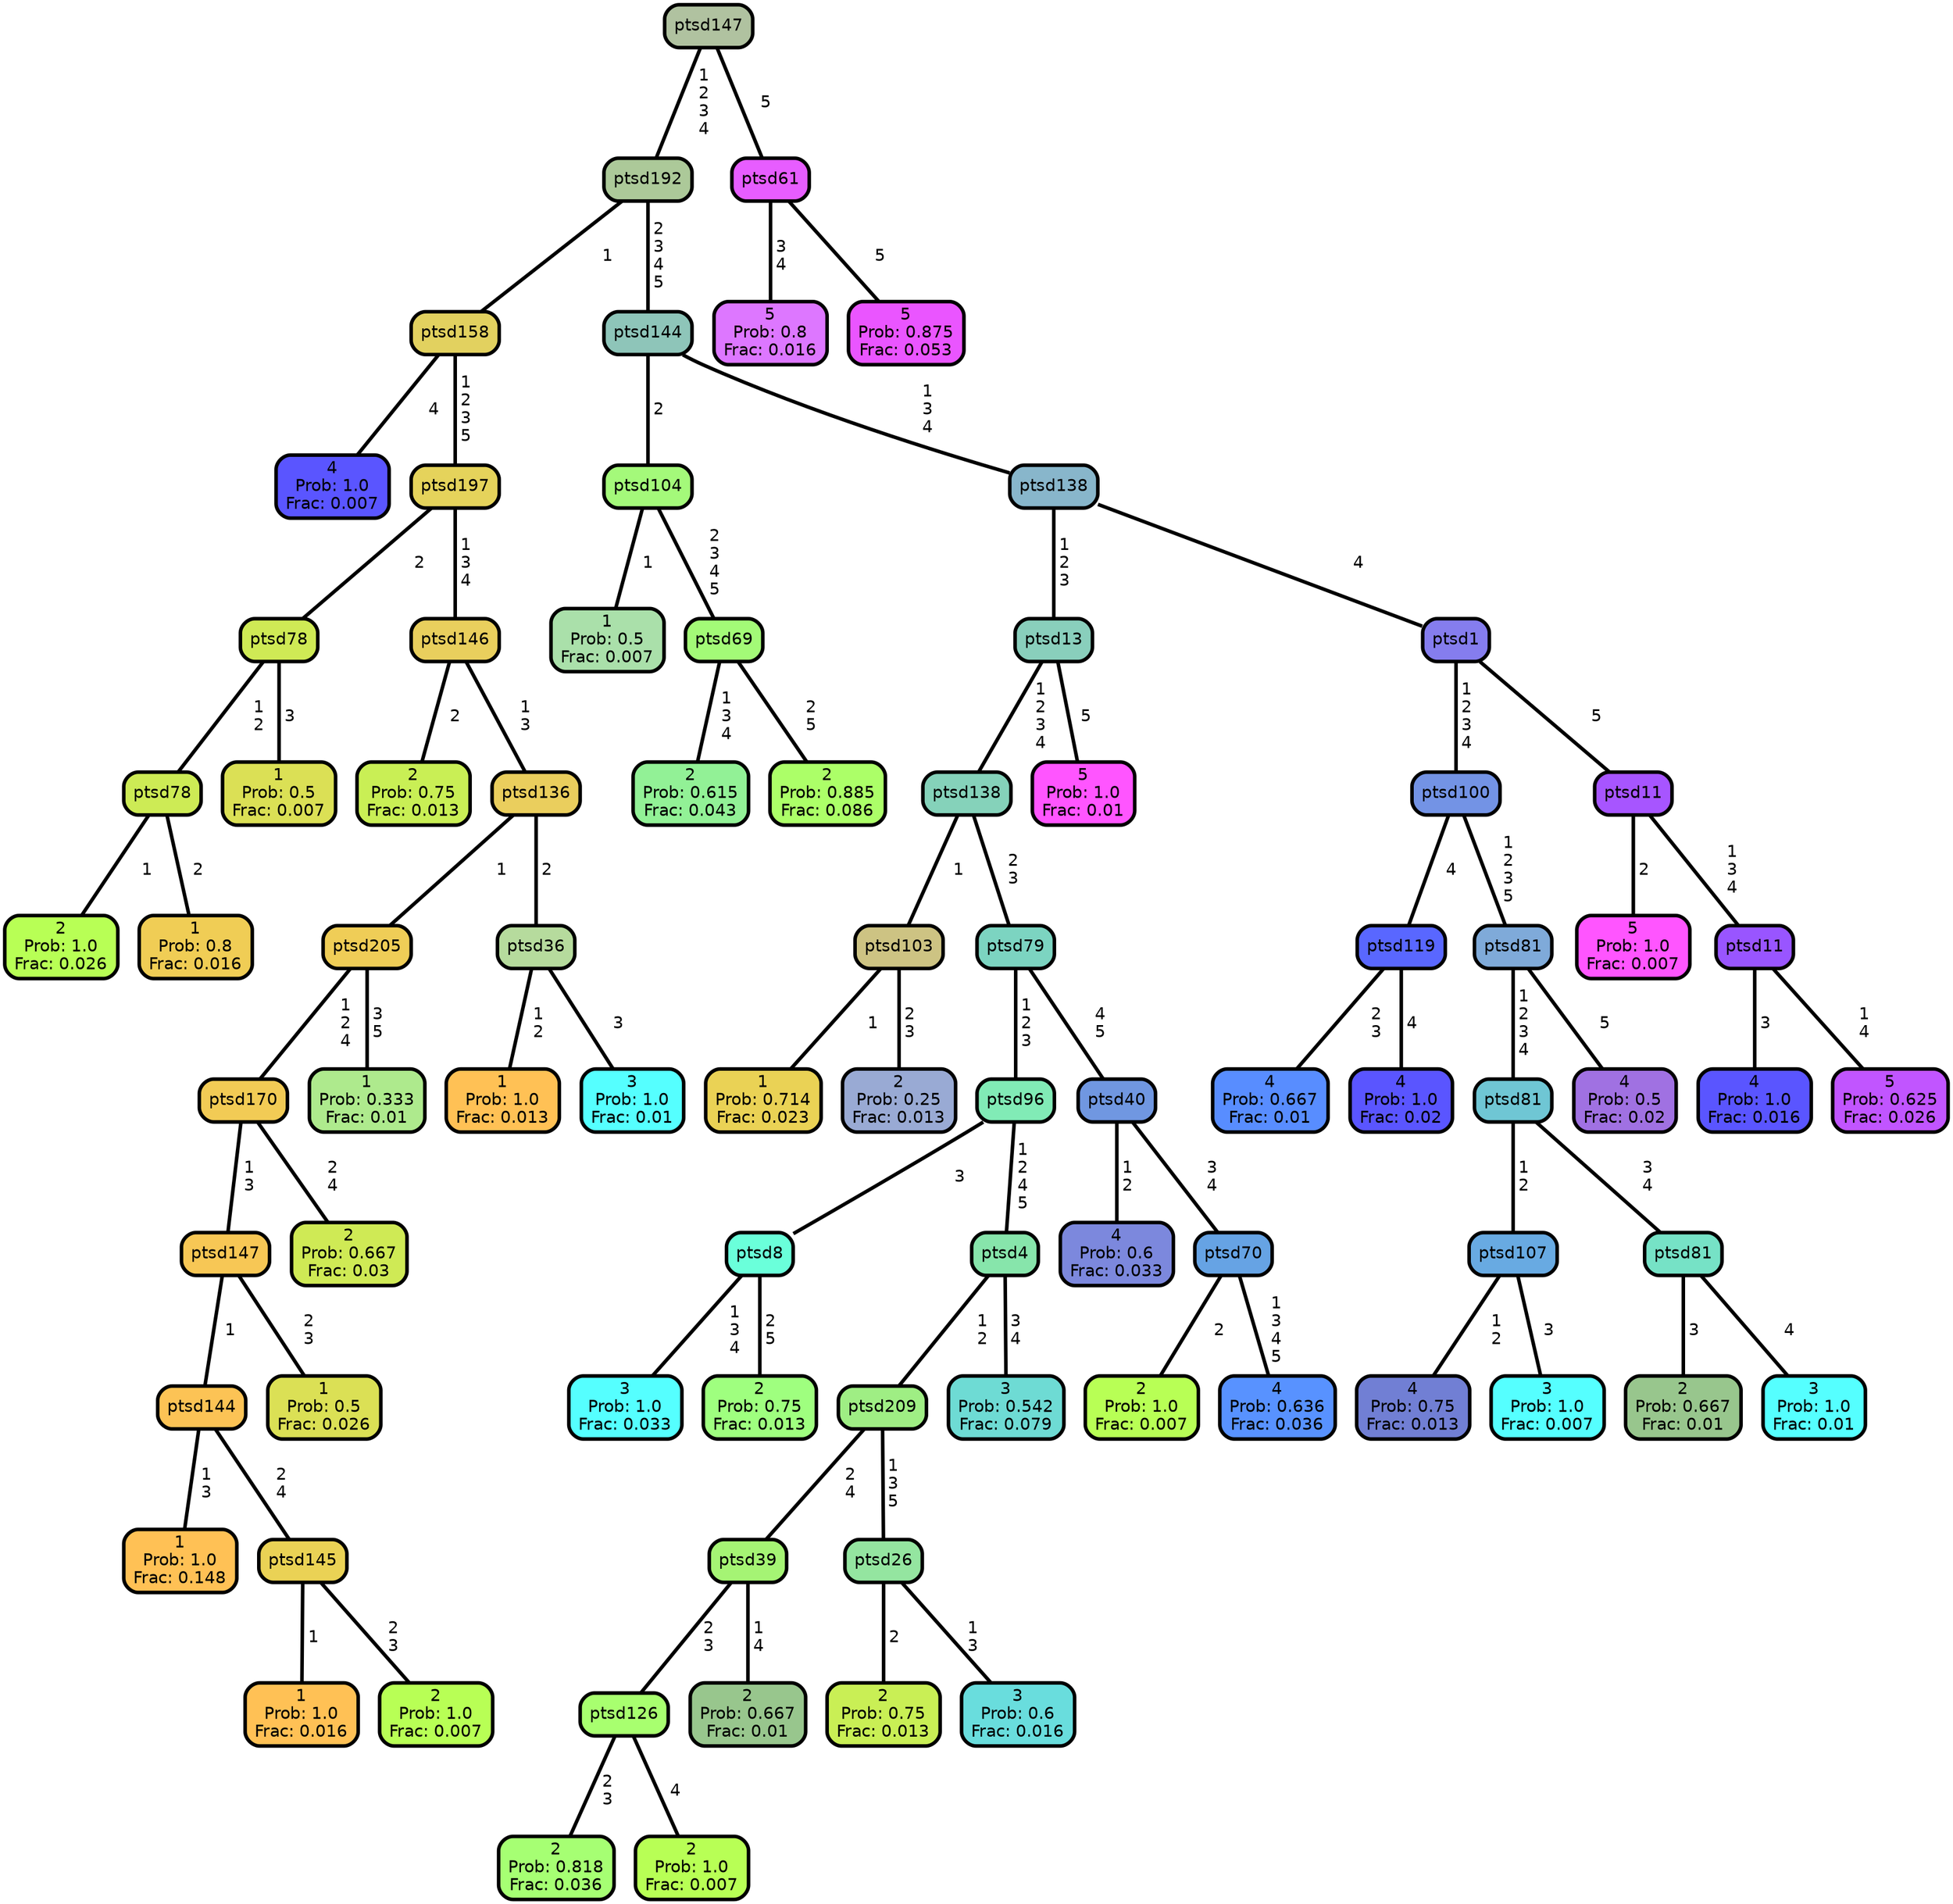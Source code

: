 graph Tree {
node [shape=box, style="filled, rounded",color="black",penwidth="3",fontcolor="black",                 fontname=helvetica] ;
graph [ranksep="0 equally", splines=straight,                 bgcolor=transparent, dpi=200] ;
edge [fontname=helvetica, color=black] ;
0 [label="4
Prob: 1.0
Frac: 0.007", fillcolor="#5a55ff"] ;
1 [label="ptsd158", fillcolor="#e2d15f"] ;
2 [label="2
Prob: 1.0
Frac: 0.026", fillcolor="#b8ff55"] ;
3 [label="ptsd78", fillcolor="#cdeb55"] ;
4 [label="1
Prob: 0.8
Frac: 0.016", fillcolor="#f0cd55"] ;
5 [label="ptsd78", fillcolor="#cfea55"] ;
6 [label="1
Prob: 0.5
Frac: 0.007", fillcolor="#dbe055"] ;
7 [label="ptsd197", fillcolor="#e5d35b"] ;
8 [label="2
Prob: 0.75
Frac: 0.013", fillcolor="#c9ef55"] ;
9 [label="ptsd146", fillcolor="#e9cf5d"] ;
10 [label="1
Prob: 1.0
Frac: 0.148", fillcolor="#ffc155"] ;
11 [label="ptsd144", fillcolor="#fcc355"] ;
12 [label="1
Prob: 1.0
Frac: 0.016", fillcolor="#ffc155"] ;
13 [label="ptsd145", fillcolor="#ead255"] ;
14 [label="2
Prob: 1.0
Frac: 0.007", fillcolor="#b8ff55"] ;
15 [label="ptsd147", fillcolor="#f7c755"] ;
16 [label="1
Prob: 0.5
Frac: 0.026", fillcolor="#dbe055"] ;
17 [label="ptsd170", fillcolor="#f2cb55"] ;
18 [label="2
Prob: 0.667
Frac: 0.03", fillcolor="#cfea55"] ;
19 [label="ptsd205", fillcolor="#efcd57"] ;
20 [label="1
Prob: 0.333
Frac: 0.01", fillcolor="#aeea8d"] ;
21 [label="ptsd136", fillcolor="#eace5d"] ;
22 [label="1
Prob: 1.0
Frac: 0.013", fillcolor="#ffc155"] ;
23 [label="ptsd36", fillcolor="#b6db9d"] ;
24 [label="3
Prob: 1.0
Frac: 0.01", fillcolor="#55ffff"] ;
25 [label="ptsd192", fillcolor="#acc999"] ;
26 [label="1
Prob: 0.5
Frac: 0.007", fillcolor="#aae0aa"] ;
27 [label="ptsd104", fillcolor="#a4f97a"] ;
28 [label="2
Prob: 0.615
Frac: 0.043", fillcolor="#92f196"] ;
29 [label="ptsd69", fillcolor="#a3fa77"] ;
30 [label="2
Prob: 0.885
Frac: 0.086", fillcolor="#acff68"] ;
31 [label="ptsd144", fillcolor="#8ec5b9"] ;
32 [label="1
Prob: 0.714
Frac: 0.023", fillcolor="#ead255"] ;
33 [label="ptsd103", fillcolor="#cdc383"] ;
34 [label="2
Prob: 0.25
Frac: 0.013", fillcolor="#99aad4"] ;
35 [label="ptsd138", fillcolor="#85d2ba"] ;
36 [label="3
Prob: 1.0
Frac: 0.033", fillcolor="#55ffff"] ;
37 [label="ptsd8", fillcolor="#6affda"] ;
38 [label="2
Prob: 0.75
Frac: 0.013", fillcolor="#9fff7f"] ;
39 [label="ptsd96", fillcolor="#81ebb6"] ;
40 [label="2
Prob: 0.818
Frac: 0.036", fillcolor="#a6ff73"] ;
41 [label="ptsd126", fillcolor="#a8ff6f"] ;
42 [label="2
Prob: 1.0
Frac: 0.007", fillcolor="#b8ff55"] ;
43 [label="ptsd39", fillcolor="#a5f474"] ;
44 [label="2
Prob: 0.667
Frac: 0.01", fillcolor="#98c68d"] ;
45 [label="ptsd209", fillcolor="#9fee84"] ;
46 [label="2
Prob: 0.75
Frac: 0.013", fillcolor="#c9ef55"] ;
47 [label="ptsd26", fillcolor="#94e5a0"] ;
48 [label="3
Prob: 0.6
Frac: 0.016", fillcolor="#69dddd"] ;
49 [label="ptsd4", fillcolor="#87e5ab"] ;
50 [label="3
Prob: 0.542
Frac: 0.079", fillcolor="#6edbd4"] ;
51 [label="ptsd79", fillcolor="#7cd4c1"] ;
52 [label="4
Prob: 0.6
Frac: 0.033", fillcolor="#7c88dd"] ;
53 [label="ptsd40", fillcolor="#7097e1"] ;
54 [label="2
Prob: 1.0
Frac: 0.007", fillcolor="#b8ff55"] ;
55 [label="ptsd70", fillcolor="#66a3e4"] ;
56 [label="4
Prob: 0.636
Frac: 0.036", fillcolor="#5892ff"] ;
57 [label="ptsd13", fillcolor="#89cfbc"] ;
58 [label="5
Prob: 1.0
Frac: 0.01", fillcolor="#ff55ff"] ;
59 [label="ptsd138", fillcolor="#88b6cb"] ;
60 [label="4
Prob: 0.667
Frac: 0.01", fillcolor="#588dff"] ;
61 [label="ptsd119", fillcolor="#5967ff"] ;
62 [label="4
Prob: 1.0
Frac: 0.02", fillcolor="#5a55ff"] ;
63 [label="ptsd100", fillcolor="#7393e5"] ;
64 [label="4
Prob: 0.75
Frac: 0.013", fillcolor="#717fd4"] ;
65 [label="ptsd107", fillcolor="#68aae2"] ;
66 [label="3
Prob: 1.0
Frac: 0.007", fillcolor="#55ffff"] ;
67 [label="ptsd81", fillcolor="#6fc6d4"] ;
68 [label="2
Prob: 0.667
Frac: 0.01", fillcolor="#98c68d"] ;
69 [label="ptsd81", fillcolor="#76e2c6"] ;
70 [label="3
Prob: 1.0
Frac: 0.01", fillcolor="#55ffff"] ;
71 [label="ptsd81", fillcolor="#7faad9"] ;
72 [label="4
Prob: 0.5
Frac: 0.02", fillcolor="#a071e2"] ;
73 [label="ptsd1", fillcolor="#857dee"] ;
74 [label="5
Prob: 1.0
Frac: 0.007", fillcolor="#ff55ff"] ;
75 [label="ptsd11", fillcolor="#a755ff"] ;
76 [label="4
Prob: 1.0
Frac: 0.016", fillcolor="#5a55ff"] ;
77 [label="ptsd11", fillcolor="#9955ff"] ;
78 [label="5
Prob: 0.625
Frac: 0.026", fillcolor="#c155ff"] ;
79 [label="ptsd147", fillcolor="#b0c2a0"] ;
80 [label="5
Prob: 0.8
Frac: 0.016", fillcolor="#dd77ff"] ;
81 [label="ptsd61", fillcolor="#e75dff"] ;
82 [label="5
Prob: 0.875
Frac: 0.053", fillcolor="#ea55ff"] ;
1 -- 0 [label=" 4",penwidth=3] ;
1 -- 7 [label=" 1\n 2\n 3\n 5",penwidth=3] ;
3 -- 2 [label=" 1",penwidth=3] ;
3 -- 4 [label=" 2",penwidth=3] ;
5 -- 3 [label=" 1\n 2",penwidth=3] ;
5 -- 6 [label=" 3",penwidth=3] ;
7 -- 5 [label=" 2",penwidth=3] ;
7 -- 9 [label=" 1\n 3\n 4",penwidth=3] ;
9 -- 8 [label=" 2",penwidth=3] ;
9 -- 21 [label=" 1\n 3",penwidth=3] ;
11 -- 10 [label=" 1\n 3",penwidth=3] ;
11 -- 13 [label=" 2\n 4",penwidth=3] ;
13 -- 12 [label=" 1",penwidth=3] ;
13 -- 14 [label=" 2\n 3",penwidth=3] ;
15 -- 11 [label=" 1",penwidth=3] ;
15 -- 16 [label=" 2\n 3",penwidth=3] ;
17 -- 15 [label=" 1\n 3",penwidth=3] ;
17 -- 18 [label=" 2\n 4",penwidth=3] ;
19 -- 17 [label=" 1\n 2\n 4",penwidth=3] ;
19 -- 20 [label=" 3\n 5",penwidth=3] ;
21 -- 19 [label=" 1",penwidth=3] ;
21 -- 23 [label=" 2",penwidth=3] ;
23 -- 22 [label=" 1\n 2",penwidth=3] ;
23 -- 24 [label=" 3",penwidth=3] ;
25 -- 1 [label=" 1",penwidth=3] ;
25 -- 31 [label=" 2\n 3\n 4\n 5",penwidth=3] ;
27 -- 26 [label=" 1",penwidth=3] ;
27 -- 29 [label=" 2\n 3\n 4\n 5",penwidth=3] ;
29 -- 28 [label=" 1\n 3\n 4",penwidth=3] ;
29 -- 30 [label=" 2\n 5",penwidth=3] ;
31 -- 27 [label=" 2",penwidth=3] ;
31 -- 59 [label=" 1\n 3\n 4",penwidth=3] ;
33 -- 32 [label=" 1",penwidth=3] ;
33 -- 34 [label=" 2\n 3",penwidth=3] ;
35 -- 33 [label=" 1",penwidth=3] ;
35 -- 51 [label=" 2\n 3",penwidth=3] ;
37 -- 36 [label=" 1\n 3\n 4",penwidth=3] ;
37 -- 38 [label=" 2\n 5",penwidth=3] ;
39 -- 37 [label=" 3",penwidth=3] ;
39 -- 49 [label=" 1\n 2\n 4\n 5",penwidth=3] ;
41 -- 40 [label=" 2\n 3",penwidth=3] ;
41 -- 42 [label=" 4",penwidth=3] ;
43 -- 41 [label=" 2\n 3",penwidth=3] ;
43 -- 44 [label=" 1\n 4",penwidth=3] ;
45 -- 43 [label=" 2\n 4",penwidth=3] ;
45 -- 47 [label=" 1\n 3\n 5",penwidth=3] ;
47 -- 46 [label=" 2",penwidth=3] ;
47 -- 48 [label=" 1\n 3",penwidth=3] ;
49 -- 45 [label=" 1\n 2",penwidth=3] ;
49 -- 50 [label=" 3\n 4",penwidth=3] ;
51 -- 39 [label=" 1\n 2\n 3",penwidth=3] ;
51 -- 53 [label=" 4\n 5",penwidth=3] ;
53 -- 52 [label=" 1\n 2",penwidth=3] ;
53 -- 55 [label=" 3\n 4",penwidth=3] ;
55 -- 54 [label=" 2",penwidth=3] ;
55 -- 56 [label=" 1\n 3\n 4\n 5",penwidth=3] ;
57 -- 35 [label=" 1\n 2\n 3\n 4",penwidth=3] ;
57 -- 58 [label=" 5",penwidth=3] ;
59 -- 57 [label=" 1\n 2\n 3",penwidth=3] ;
59 -- 73 [label=" 4",penwidth=3] ;
61 -- 60 [label=" 2\n 3",penwidth=3] ;
61 -- 62 [label=" 4",penwidth=3] ;
63 -- 61 [label=" 4",penwidth=3] ;
63 -- 71 [label=" 1\n 2\n 3\n 5",penwidth=3] ;
65 -- 64 [label=" 1\n 2",penwidth=3] ;
65 -- 66 [label=" 3",penwidth=3] ;
67 -- 65 [label=" 1\n 2",penwidth=3] ;
67 -- 69 [label=" 3\n 4",penwidth=3] ;
69 -- 68 [label=" 3",penwidth=3] ;
69 -- 70 [label=" 4",penwidth=3] ;
71 -- 67 [label=" 1\n 2\n 3\n 4",penwidth=3] ;
71 -- 72 [label=" 5",penwidth=3] ;
73 -- 63 [label=" 1\n 2\n 3\n 4",penwidth=3] ;
73 -- 75 [label=" 5",penwidth=3] ;
75 -- 74 [label=" 2",penwidth=3] ;
75 -- 77 [label=" 1\n 3\n 4",penwidth=3] ;
77 -- 76 [label=" 3",penwidth=3] ;
77 -- 78 [label=" 1\n 4",penwidth=3] ;
79 -- 25 [label=" 1\n 2\n 3\n 4",penwidth=3] ;
79 -- 81 [label=" 5",penwidth=3] ;
81 -- 80 [label=" 3\n 4",penwidth=3] ;
81 -- 82 [label=" 5",penwidth=3] ;
{rank = same;}}